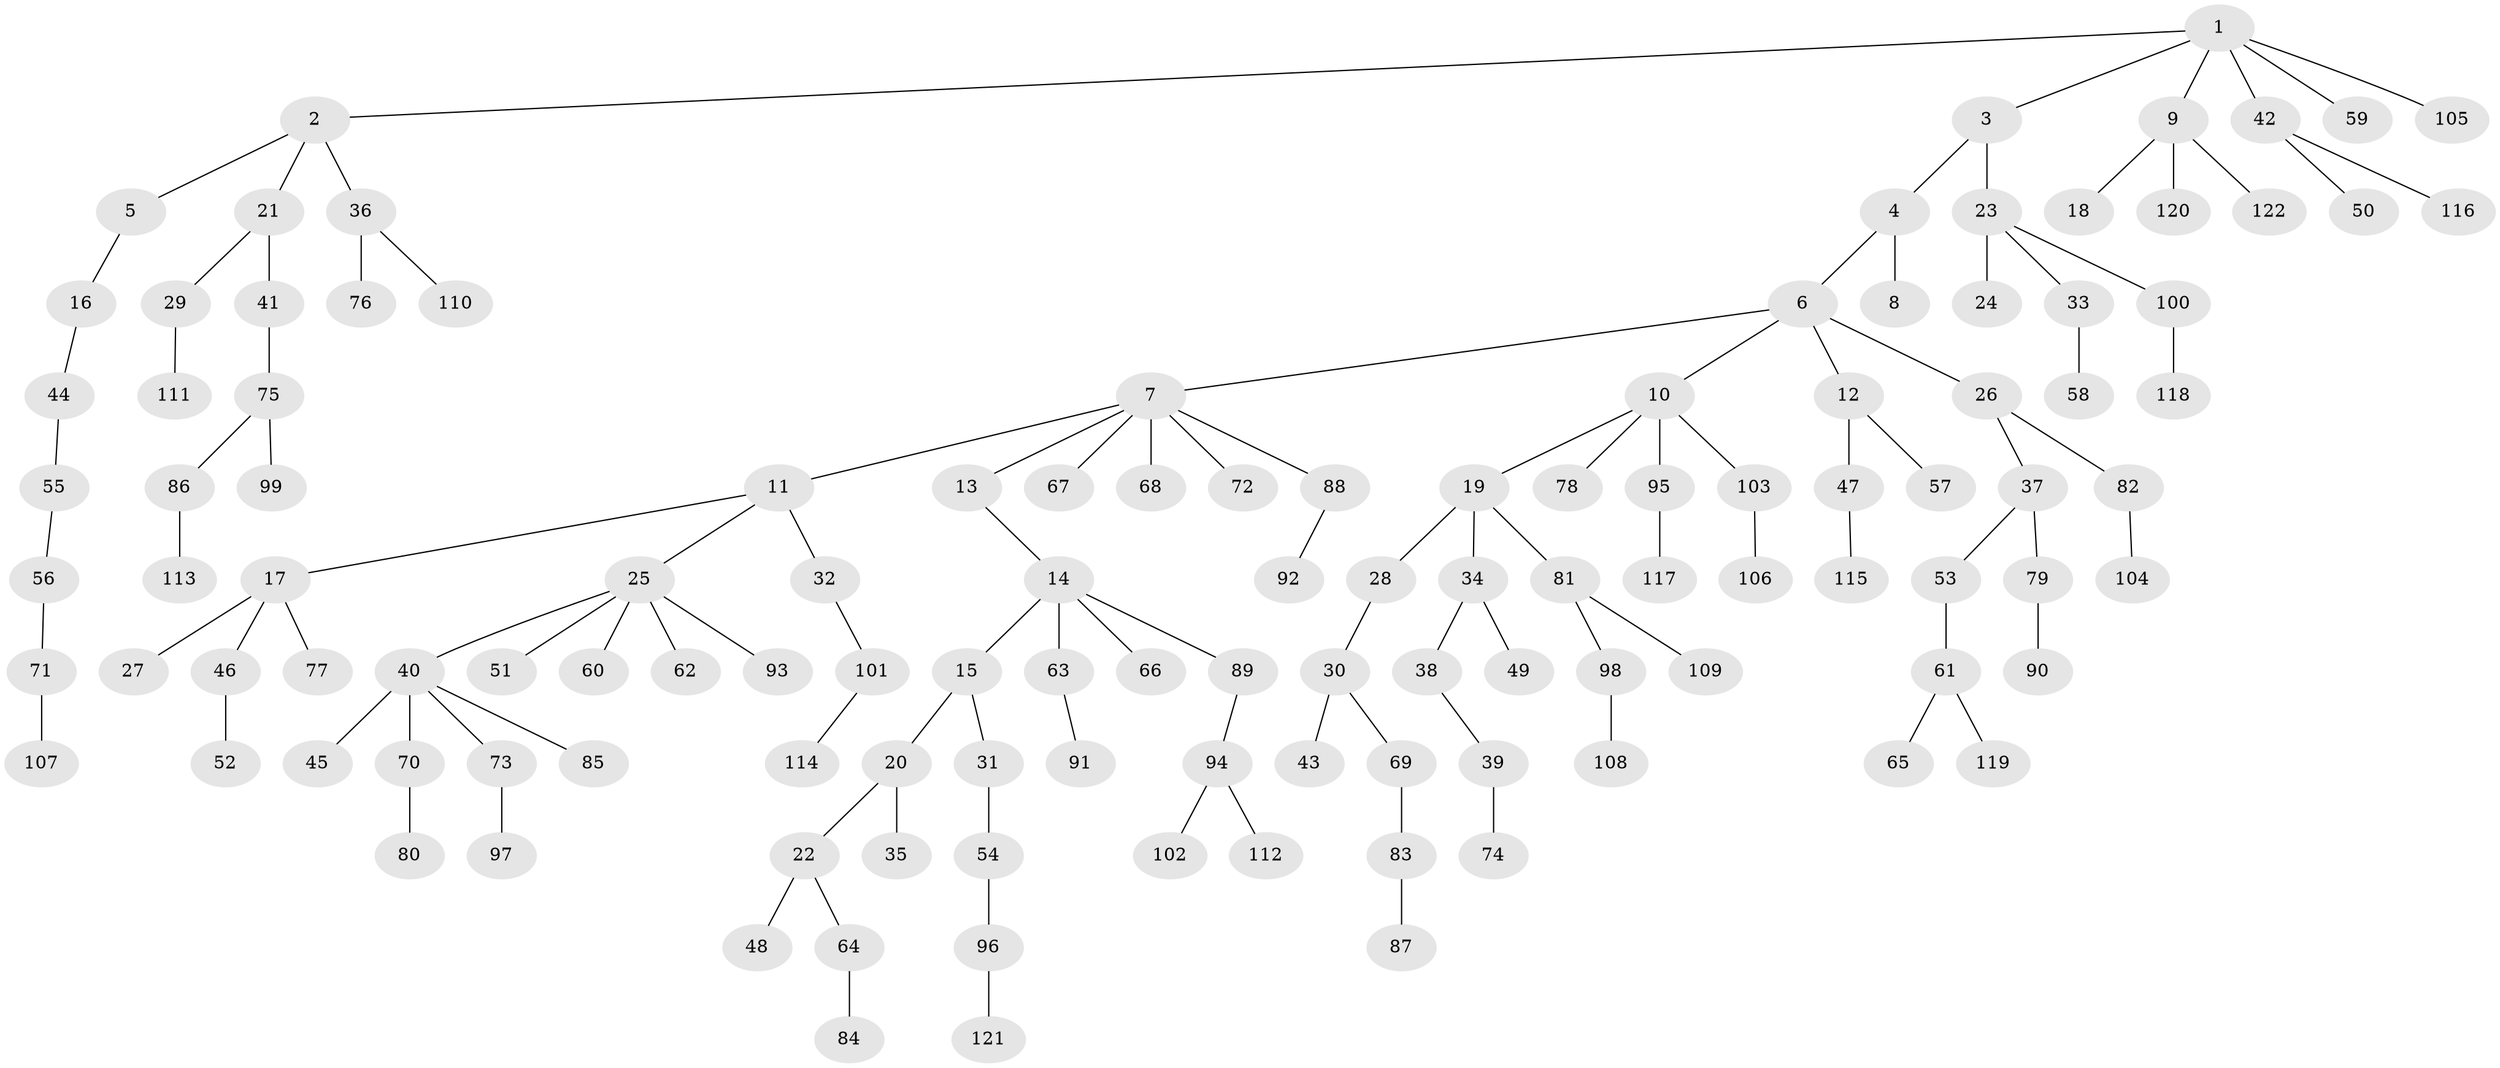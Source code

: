 // coarse degree distribution, {7: 0.012195121951219513, 5: 0.06097560975609756, 2: 0.21951219512195122, 6: 0.036585365853658534, 3: 0.07317073170731707, 4: 0.036585365853658534, 1: 0.5609756097560976}
// Generated by graph-tools (version 1.1) at 2025/52/02/27/25 19:52:10]
// undirected, 122 vertices, 121 edges
graph export_dot {
graph [start="1"]
  node [color=gray90,style=filled];
  1;
  2;
  3;
  4;
  5;
  6;
  7;
  8;
  9;
  10;
  11;
  12;
  13;
  14;
  15;
  16;
  17;
  18;
  19;
  20;
  21;
  22;
  23;
  24;
  25;
  26;
  27;
  28;
  29;
  30;
  31;
  32;
  33;
  34;
  35;
  36;
  37;
  38;
  39;
  40;
  41;
  42;
  43;
  44;
  45;
  46;
  47;
  48;
  49;
  50;
  51;
  52;
  53;
  54;
  55;
  56;
  57;
  58;
  59;
  60;
  61;
  62;
  63;
  64;
  65;
  66;
  67;
  68;
  69;
  70;
  71;
  72;
  73;
  74;
  75;
  76;
  77;
  78;
  79;
  80;
  81;
  82;
  83;
  84;
  85;
  86;
  87;
  88;
  89;
  90;
  91;
  92;
  93;
  94;
  95;
  96;
  97;
  98;
  99;
  100;
  101;
  102;
  103;
  104;
  105;
  106;
  107;
  108;
  109;
  110;
  111;
  112;
  113;
  114;
  115;
  116;
  117;
  118;
  119;
  120;
  121;
  122;
  1 -- 2;
  1 -- 3;
  1 -- 9;
  1 -- 42;
  1 -- 59;
  1 -- 105;
  2 -- 5;
  2 -- 21;
  2 -- 36;
  3 -- 4;
  3 -- 23;
  4 -- 6;
  4 -- 8;
  5 -- 16;
  6 -- 7;
  6 -- 10;
  6 -- 12;
  6 -- 26;
  7 -- 11;
  7 -- 13;
  7 -- 67;
  7 -- 68;
  7 -- 72;
  7 -- 88;
  9 -- 18;
  9 -- 120;
  9 -- 122;
  10 -- 19;
  10 -- 78;
  10 -- 95;
  10 -- 103;
  11 -- 17;
  11 -- 25;
  11 -- 32;
  12 -- 47;
  12 -- 57;
  13 -- 14;
  14 -- 15;
  14 -- 63;
  14 -- 66;
  14 -- 89;
  15 -- 20;
  15 -- 31;
  16 -- 44;
  17 -- 27;
  17 -- 46;
  17 -- 77;
  19 -- 28;
  19 -- 34;
  19 -- 81;
  20 -- 22;
  20 -- 35;
  21 -- 29;
  21 -- 41;
  22 -- 48;
  22 -- 64;
  23 -- 24;
  23 -- 33;
  23 -- 100;
  25 -- 40;
  25 -- 51;
  25 -- 60;
  25 -- 62;
  25 -- 93;
  26 -- 37;
  26 -- 82;
  28 -- 30;
  29 -- 111;
  30 -- 43;
  30 -- 69;
  31 -- 54;
  32 -- 101;
  33 -- 58;
  34 -- 38;
  34 -- 49;
  36 -- 76;
  36 -- 110;
  37 -- 53;
  37 -- 79;
  38 -- 39;
  39 -- 74;
  40 -- 45;
  40 -- 70;
  40 -- 73;
  40 -- 85;
  41 -- 75;
  42 -- 50;
  42 -- 116;
  44 -- 55;
  46 -- 52;
  47 -- 115;
  53 -- 61;
  54 -- 96;
  55 -- 56;
  56 -- 71;
  61 -- 65;
  61 -- 119;
  63 -- 91;
  64 -- 84;
  69 -- 83;
  70 -- 80;
  71 -- 107;
  73 -- 97;
  75 -- 86;
  75 -- 99;
  79 -- 90;
  81 -- 98;
  81 -- 109;
  82 -- 104;
  83 -- 87;
  86 -- 113;
  88 -- 92;
  89 -- 94;
  94 -- 102;
  94 -- 112;
  95 -- 117;
  96 -- 121;
  98 -- 108;
  100 -- 118;
  101 -- 114;
  103 -- 106;
}
